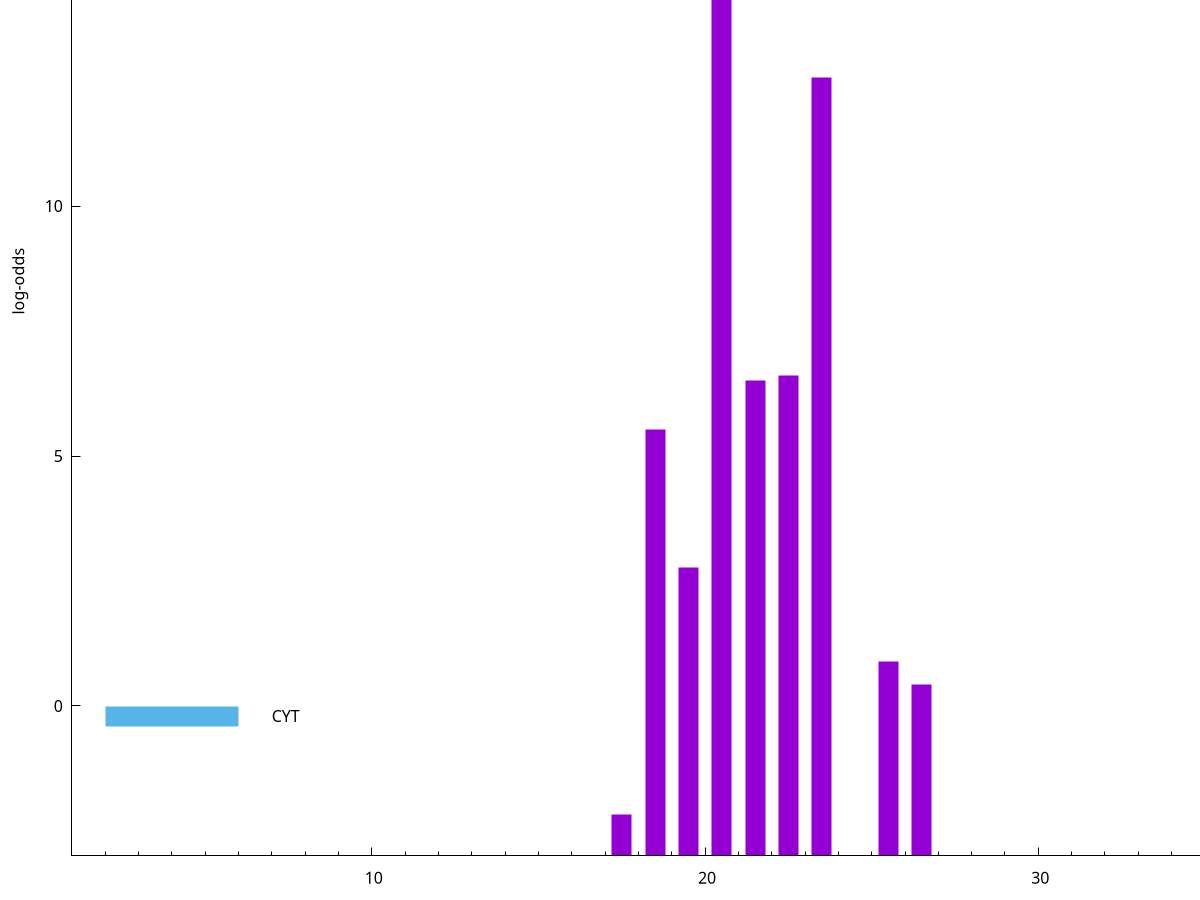 set title "LipoP predictions for SRR3996258.gff"
set size 2., 1.4
set xrange [1:70] 
set mxtics 10
set yrange [-3:20]
set y2range [0:23]
set ylabel "log-odds"
set term postscript eps color solid "Helvetica" 30
set output "SRR3996258.gff16.eps"
set arrow from 2,17.1695 to 6,17.1695 nohead lt 1 lw 20
set label "SpI" at 7,17.1695
set arrow from 2,-0.200913 to 6,-0.200913 nohead lt 3 lw 20
set label "CYT" at 7,-0.200913
set arrow from 2,17.1695 to 6,17.1695 nohead lt 1 lw 20
set label "SpI" at 7,17.1695
# NOTE: The scores below are the log-odds scores with the threshold
# NOTE: subtracted (a hack to make gnuplot make the histogram all
# NOTE: look nice).
plot "-" axes x1y2 title "" with impulses lt 1 lw 20
20.500000 20.106500
23.500000 15.563800
22.500000 9.616030
21.500000 9.504920
18.500000 8.538150
19.500000 5.766630
25.500000 3.886993
26.500000 3.423149
17.500000 0.821330
e
exit
